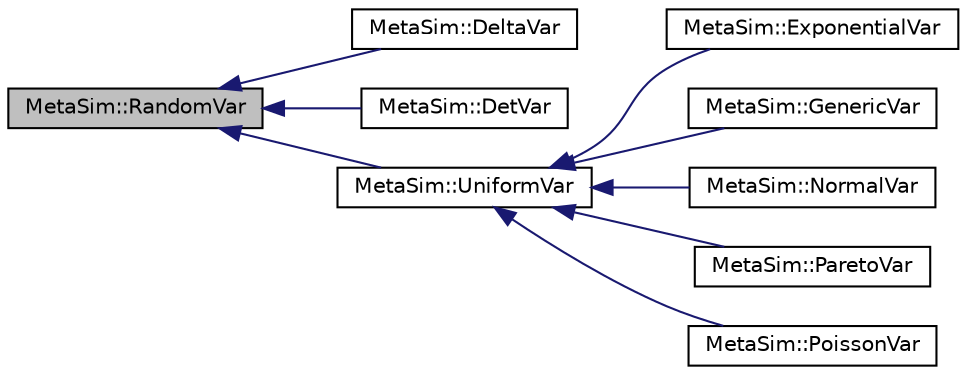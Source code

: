digraph "MetaSim::RandomVar"
{
  edge [fontname="Helvetica",fontsize="10",labelfontname="Helvetica",labelfontsize="10"];
  node [fontname="Helvetica",fontsize="10",shape=record];
  rankdir="LR";
  Node1 [label="MetaSim::RandomVar",height=0.2,width=0.4,color="black", fillcolor="grey75", style="filled", fontcolor="black"];
  Node1 -> Node2 [dir="back",color="midnightblue",fontsize="10",style="solid",fontname="Helvetica"];
  Node2 [label="MetaSim::DeltaVar",height=0.2,width=0.4,color="black", fillcolor="white", style="filled",URL="$d8/d44/classMetaSim_1_1DeltaVar.html"];
  Node1 -> Node3 [dir="back",color="midnightblue",fontsize="10",style="solid",fontname="Helvetica"];
  Node3 [label="MetaSim::DetVar",height=0.2,width=0.4,color="black", fillcolor="white", style="filled",URL="$dd/df7/classMetaSim_1_1DetVar.html"];
  Node1 -> Node4 [dir="back",color="midnightblue",fontsize="10",style="solid",fontname="Helvetica"];
  Node4 [label="MetaSim::UniformVar",height=0.2,width=0.4,color="black", fillcolor="white", style="filled",URL="$dc/db8/classMetaSim_1_1UniformVar.html"];
  Node4 -> Node5 [dir="back",color="midnightblue",fontsize="10",style="solid",fontname="Helvetica"];
  Node5 [label="MetaSim::ExponentialVar",height=0.2,width=0.4,color="black", fillcolor="white", style="filled",URL="$da/ded/classMetaSim_1_1ExponentialVar.html"];
  Node4 -> Node6 [dir="back",color="midnightblue",fontsize="10",style="solid",fontname="Helvetica"];
  Node6 [label="MetaSim::GenericVar",height=0.2,width=0.4,color="black", fillcolor="white", style="filled",URL="$d3/d72/classMetaSim_1_1GenericVar.html"];
  Node4 -> Node7 [dir="back",color="midnightblue",fontsize="10",style="solid",fontname="Helvetica"];
  Node7 [label="MetaSim::NormalVar",height=0.2,width=0.4,color="black", fillcolor="white", style="filled",URL="$d8/d21/classMetaSim_1_1NormalVar.html"];
  Node4 -> Node8 [dir="back",color="midnightblue",fontsize="10",style="solid",fontname="Helvetica"];
  Node8 [label="MetaSim::ParetoVar",height=0.2,width=0.4,color="black", fillcolor="white", style="filled",URL="$de/dbb/classMetaSim_1_1ParetoVar.html"];
  Node4 -> Node9 [dir="back",color="midnightblue",fontsize="10",style="solid",fontname="Helvetica"];
  Node9 [label="MetaSim::PoissonVar",height=0.2,width=0.4,color="black", fillcolor="white", style="filled",URL="$d8/dfc/classMetaSim_1_1PoissonVar.html"];
}
